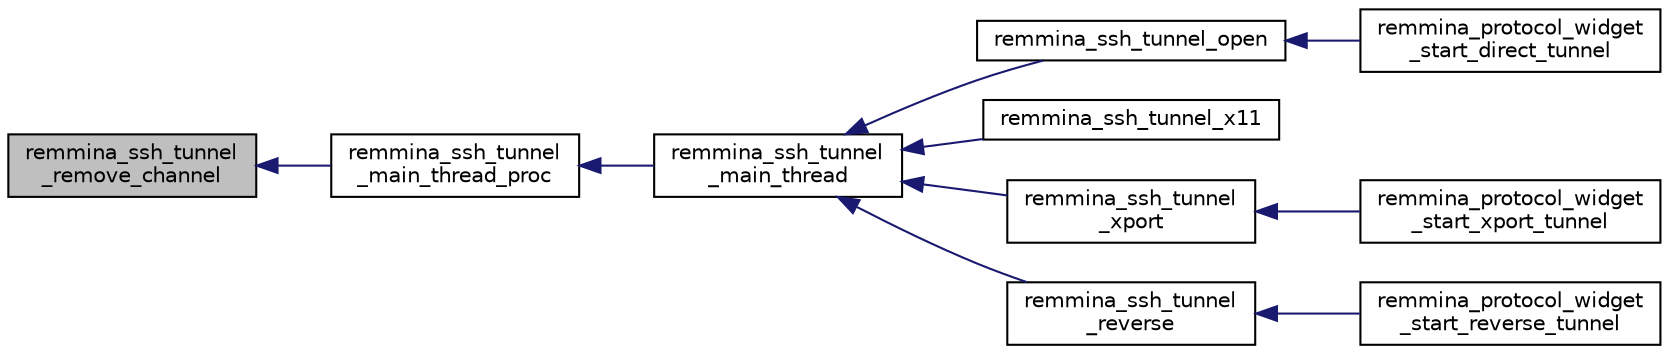 digraph "remmina_ssh_tunnel_remove_channel"
{
  edge [fontname="Helvetica",fontsize="10",labelfontname="Helvetica",labelfontsize="10"];
  node [fontname="Helvetica",fontsize="10",shape=record];
  rankdir="LR";
  Node1241 [label="remmina_ssh_tunnel\l_remove_channel",height=0.2,width=0.4,color="black", fillcolor="grey75", style="filled", fontcolor="black"];
  Node1241 -> Node1242 [dir="back",color="midnightblue",fontsize="10",style="solid",fontname="Helvetica"];
  Node1242 [label="remmina_ssh_tunnel\l_main_thread_proc",height=0.2,width=0.4,color="black", fillcolor="white", style="filled",URL="$remmina__ssh_8c.html#a2c47bcbe038c0d5a393a781c96a5a549"];
  Node1242 -> Node1243 [dir="back",color="midnightblue",fontsize="10",style="solid",fontname="Helvetica"];
  Node1243 [label="remmina_ssh_tunnel\l_main_thread",height=0.2,width=0.4,color="black", fillcolor="white", style="filled",URL="$remmina__ssh_8c.html#a879c1981a3b643529d64107a653016a6"];
  Node1243 -> Node1244 [dir="back",color="midnightblue",fontsize="10",style="solid",fontname="Helvetica"];
  Node1244 [label="remmina_ssh_tunnel_open",height=0.2,width=0.4,color="black", fillcolor="white", style="filled",URL="$remmina__ssh_8h.html#a52b3f47eac79f2781ba81d61505f4f53"];
  Node1244 -> Node1245 [dir="back",color="midnightblue",fontsize="10",style="solid",fontname="Helvetica"];
  Node1245 [label="remmina_protocol_widget\l_start_direct_tunnel",height=0.2,width=0.4,color="black", fillcolor="white", style="filled",URL="$remmina__protocol__widget_8h.html#a9d55210413d6a313478f81cf76ecf1b7",tooltip="Start an SSH tunnel if possible and return the host:port string. "];
  Node1243 -> Node1246 [dir="back",color="midnightblue",fontsize="10",style="solid",fontname="Helvetica"];
  Node1246 [label="remmina_ssh_tunnel_x11",height=0.2,width=0.4,color="black", fillcolor="white", style="filled",URL="$remmina__ssh_8h.html#ac6d58beb4df141c6353e897c39748146"];
  Node1243 -> Node1247 [dir="back",color="midnightblue",fontsize="10",style="solid",fontname="Helvetica"];
  Node1247 [label="remmina_ssh_tunnel\l_xport",height=0.2,width=0.4,color="black", fillcolor="white", style="filled",URL="$remmina__ssh_8h.html#aba49db2ced40e21e8adfad69dcfda2c4"];
  Node1247 -> Node1248 [dir="back",color="midnightblue",fontsize="10",style="solid",fontname="Helvetica"];
  Node1248 [label="remmina_protocol_widget\l_start_xport_tunnel",height=0.2,width=0.4,color="black", fillcolor="white", style="filled",URL="$remmina__protocol__widget_8h.html#a172fa9cf2ce196c9846a3e47ea9036b4"];
  Node1243 -> Node1249 [dir="back",color="midnightblue",fontsize="10",style="solid",fontname="Helvetica"];
  Node1249 [label="remmina_ssh_tunnel\l_reverse",height=0.2,width=0.4,color="black", fillcolor="white", style="filled",URL="$remmina__ssh_8h.html#ae47c8270267b02b9c0ff5b36074101c2"];
  Node1249 -> Node1250 [dir="back",color="midnightblue",fontsize="10",style="solid",fontname="Helvetica"];
  Node1250 [label="remmina_protocol_widget\l_start_reverse_tunnel",height=0.2,width=0.4,color="black", fillcolor="white", style="filled",URL="$remmina__protocol__widget_8h.html#aa6d9f2f558fcd9e7fe58eefcde1c3c5c"];
}
